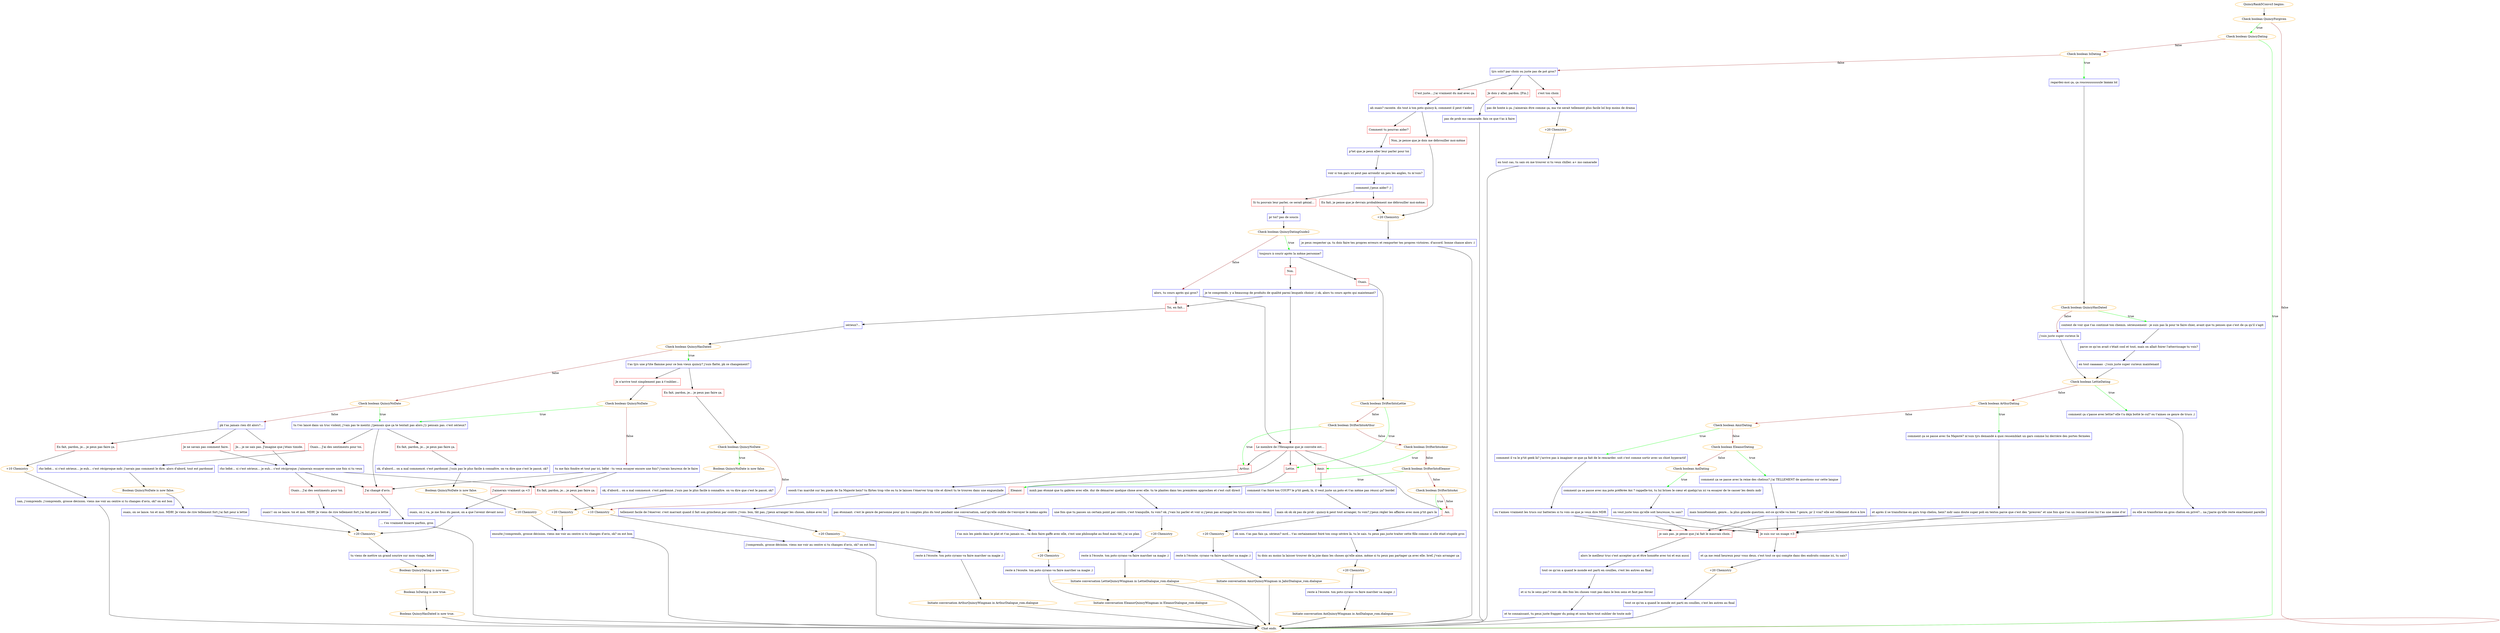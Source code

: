 digraph {
	"QuincyRank5Convo3 begins." [color=orange];
		"QuincyRank5Convo3 begins." -> j2951068974;
	j2951068974 [label="Check boolean QuincyForgiven",color=orange];
		j2951068974 -> j3209672370 [label=true,color=green];
		j2951068974 -> "Chat ends." [label=false,color=brown];
	j3209672370 [label="Check boolean QuincyDating",color=orange];
		j3209672370 -> "Chat ends." [label=true,color=green];
		j3209672370 -> j4264167688 [label=false,color=brown];
	"Chat ends." [color=orange];
	j4264167688 [label="Check boolean IsDating",color=orange];
		j4264167688 -> j2618601281 [label=true,color=green];
		j4264167688 -> j3269244600 [label=false,color=brown];
	j2618601281 [label="regardez-moi ça, ça roucouuuuuuule lààààà lol",shape=box,color=blue];
		j2618601281 -> j112189153;
	j3269244600 [label="tjrs solo? par choix ou juste pas de pot gros?",shape=box,color=blue];
		j3269244600 -> j2742414960;
		j3269244600 -> j1607336630;
		j3269244600 -> j2992013101;
	j112189153 [label="Check boolean QuincyHasDated",color=orange];
		j112189153 -> j2241211393 [label=true,color=green];
		j112189153 -> j1542135395 [label=false,color=brown];
	j2742414960 [label="c'est ton choix",shape=box,color=red];
		j2742414960 -> j3270702319;
	j1607336630 [label="C'est juste... j'ai vraiment du mal avec ça.",shape=box,color=red];
		j1607336630 -> j2693224772;
	j2992013101 [label="Je dois y aller, pardon. [Fin.]",shape=box,color=red];
		j2992013101 -> j4175864762;
	j2241211393 [label="content de voir que t'as continué ton chemin. sérieusement - je suis pas là pour te faire chier, avant que tu penses que c'est de ça qu'il s'agit",shape=box,color=blue];
		j2241211393 -> j3992630651;
	j1542135395 [label="j'suis juste super curieux là",shape=box,color=blue];
		j1542135395 -> j1775695868;
	j3270702319 [label="pas de honte à ça. j'aimerais être comme ça, ma vie serait tellement plus facile lol bcp moins de drama",shape=box,color=blue];
		j3270702319 -> j1043710253;
	j2693224772 [label="ah ouais? raconte. dis tout à ton poto quincy-k, comment il peut t'aider",shape=box,color=blue];
		j2693224772 -> j3917555919;
		j2693224772 -> j3379278755;
	j4175864762 [label="pas de prob mo camarade. fais ce que t'as à faire",shape=box,color=blue];
		j4175864762 -> "Chat ends.";
	j3992630651 [label="parce ce qu'on avait c'était cool et tout, mais on allait foirer l'atterrissage tu vois?",shape=box,color=blue];
		j3992630651 -> j3260526625;
	j1775695868 [label="Check boolean LettieDating",color=orange];
		j1775695868 -> j1784432320 [label=true,color=green];
		j1775695868 -> j3168842779 [label=false,color=brown];
	j1043710253 [label="+20 Chemistry",color=orange];
		j1043710253 -> j4063672469;
	j3917555919 [label="Comment tu pourras aider?",shape=box,color=red];
		j3917555919 -> j792441256;
	j3379278755 [label="Non, je pense que je dois me débrouiller moi-même",shape=box,color=red];
		j3379278755 -> j2790000146;
	j3260526625 [label="en tout caaaaaas - j'suis juste super curieux maintenant",shape=box,color=blue];
		j3260526625 -> j1775695868;
	j1784432320 [label="comment ça s'passe avec lettie? elle t'a déjà botté le cul? ou t'aimes ce genre de trucs ;)",shape=box,color=blue];
		j1784432320 -> j3470638981;
	j3168842779 [label="Check boolean ArthurDating",color=orange];
		j3168842779 -> j1866990762 [label=true,color=green];
		j3168842779 -> j3271929692 [label=false,color=brown];
	j4063672469 [label="en tout cas, tu sais où me trouver si tu veux chiller. a+ mo camarade",shape=box,color=blue];
		j4063672469 -> "Chat ends.";
	j792441256 [label="p'tet que je peux aller leur parler pour toi",shape=box,color=blue];
		j792441256 -> j532474917;
	j2790000146 [label="+20 Chemistry",color=orange];
		j2790000146 -> j1957392316;
	j3470638981 [label="ou elle se transforme en gros chaton en privé?... na j'parie qu'elle reste exactement pareille",shape=box,color=blue];
		j3470638981 -> j2700423285;
		j3470638981 -> j3301599746;
	j1866990762 [label="comment ça se passe avec Sa Majesté? m'suis tjrs demandé à quoi ressemblait un gars comme lui derrière des portes fermées",shape=box,color=blue];
		j1866990762 -> j2356832244;
	j3271929692 [label="Check boolean AmirDating",color=orange];
		j3271929692 -> j3714233946 [label=true,color=green];
		j3271929692 -> j2641613073 [label=false,color=brown];
	j532474917 [label="voir si ton gars ici peut pas arrondir un peu les angles, tu m'suis?",shape=box,color=blue];
		j532474917 -> j265997835;
	j1957392316 [label="je peux respecter ça. tu dois faire tes propres erreurs et remporter tes propres victoires. d'accord. bonne chance alors :)",shape=box,color=blue];
		j1957392316 -> "Chat ends.";
	j2700423285 [label="Je suis sur un nuage <3",shape=box,color=red];
		j2700423285 -> j2139631259;
	j3301599746 [label="je sais pas. je pense que j'ai fait le mauvais choix.",shape=box,color=red];
		j3301599746 -> j1875615533;
	j2356832244 [label="et après il se transforme en gars trop chelou, hein? mdr sans doute super poli en textos parce que c'est des \"preuves\" et une fois que t'as un rencard avec lui t'as une mine d'or",shape=box,color=blue];
		j2356832244 -> j2700423285;
		j2356832244 -> j3301599746;
	j3714233946 [label="comment il va le p'tit geek là? j'arrive pas à imaginer ce que ça fait de le rencarder. soit c'est comme sortir avec un chiot hyperactif",shape=box,color=blue];
		j3714233946 -> j574620461;
	j2641613073 [label="Check boolean EleanorDating",color=orange];
		j2641613073 -> j2246194797 [label=true,color=green];
		j2641613073 -> j2260982675 [label=false,color=brown];
	j265997835 [label="comment j'peux aider? ;)",shape=box,color=blue];
		j265997835 -> j596480436;
		j265997835 -> j3143815696;
	j2139631259 [label="et ça me rend heureux pour vous deux. c'est tout ce qui compte dans des endroits comme ici, tu sais?",shape=box,color=blue];
		j2139631259 -> j1471397747;
	j1875615533 [label="alors le meilleur truc c'est accepter ça et être honnête avec toi et eux aussi",shape=box,color=blue];
		j1875615533 -> j4106417813;
	j574620461 [label="ou t'aimes vraiment les trucs sur batteries si tu vois ce que je veux dire MDR",shape=box,color=blue];
		j574620461 -> j2700423285;
		j574620461 -> j3301599746;
	j2246194797 [label="comment ça se passe avec la reine des chelous? j'ai TELLEMENT de questions sur cette langue ",shape=box,color=blue];
		j2246194797 -> j1251639572;
	j2260982675 [label="Check boolean AoiDating",color=orange];
		j2260982675 -> j3925190429 [label=true,color=green];
	j596480436 [label="Si tu pouvais leur parler, ce serait génial...",shape=box,color=red];
		j596480436 -> j1132509769;
	j3143815696 [label="En fait, je pense que je devrais probablement me débrouiller moi-même.",shape=box,color=red];
		j3143815696 -> j2790000146;
	j1471397747 [label="+20 Chemistry",color=orange];
		j1471397747 -> j3299485967;
	j4106417813 [label="tout ce qu'on a quand le monde est parti en couilles, c'est les autres au final",shape=box,color=blue];
		j4106417813 -> j1646338864;
	j1251639572 [label="mais honnêtement, genre... la plus grande question. est-ce qu'elle va bien ? genre, pr 2 vrai? elle est tellement dure à lire",shape=box,color=blue];
		j1251639572 -> j2700423285;
		j1251639572 -> j3301599746;
	j3925190429 [label="comment ça se passe avec ma pote préférée Aoi ? rappelle-toi, tu lui brises le cœur et quelqu'un ici va essayer de te casser les dents mdr",shape=box,color=blue];
		j3925190429 -> j1867232415;
	j1132509769 [label="pr toi? pas de soucis",shape=box,color=blue];
		j1132509769 -> j2238688054;
	j3299485967 [label="tout ce qu'on a quand le monde est parti en couilles, c'est les autres au final",shape=box,color=blue];
		j3299485967 -> "Chat ends.";
	j1646338864 [label="et si tu le sens pas? c'est ok. des fois les choses vont pas dans le bon sens et faut pas forcer",shape=box,color=blue];
		j1646338864 -> j3358546171;
	j1867232415 [label="on veut juste tous qu'elle soit heureuse, tu sais?",shape=box,color=blue];
		j1867232415 -> j2700423285;
		j1867232415 -> j3301599746;
	j2238688054 [label="Check boolean QuincyDatingGuide2",color=orange];
		j2238688054 -> j2058389896 [label=true,color=green];
		j2238688054 -> j965872799 [label=false,color=brown];
	j3358546171 [label="et te connaissant, tu peux juste frapper du poing et nous faire tout oublier de toute mdr",shape=box,color=blue];
		j3358546171 -> "Chat ends.";
	j2058389896 [label="toujours à courir après la même personne?",shape=box,color=blue];
		j2058389896 -> j340919762;
		j2058389896 -> j1168971365;
	j965872799 [label="alors, tu cours après qui gros?",shape=box,color=blue];
		j965872799 -> j1619553329;
		j965872799 -> j2214504983;
	j340919762 [label="Non.",shape=box,color=red];
		j340919762 -> j1045526844;
	j1168971365 [label="Ouais.",shape=box,color=red];
		j1168971365 -> j3198534615;
	j1619553329 [label="Le membre de l'Hexagone que je convoite est...",shape=box,color=red];
		j1619553329 -> j61924289;
		j1619553329 -> j695404753;
		j1619553329 -> j2474561226;
		j1619553329 -> j2729615107;
		j1619553329 -> j717583235;
	j2214504983 [label="Toi, en fait...",shape=box,color=red];
		j2214504983 -> j2854210804;
	j1045526844 [label="je te comprends. y a beaucoup de produits de qualité parmi lesquels choisir ;) ok, alors tu cours après qui maintenant?",shape=box,color=blue];
		j1045526844 -> j1619553329;
		j1045526844 -> j2214504983;
	j3198534615 [label="Check boolean DrifterIntoLettie",color=orange];
		j3198534615 -> j61924289 [label=true,color=green];
		j3198534615 -> j1481036599 [label=false,color=brown];
	j61924289 [label="Lettie.",shape=box,color=red];
		j61924289 -> j809181485;
	j695404753 [label="Arthur.",shape=box,color=red];
		j695404753 -> j136807970;
	j2474561226 [label="Amir.",shape=box,color=red];
		j2474561226 -> j3763278033;
	j2729615107 [label="Eleanor.",shape=box,color=red];
		j2729615107 -> j3294103363;
	j717583235 [label="Aoi.",shape=box,color=red];
		j717583235 -> j1766122516;
	j2854210804 [label="sérieux?...",shape=box,color=blue];
		j2854210804 -> j2521049982;
	j1481036599 [label="Check boolean DrifterIntoArthur",color=orange];
		j1481036599 -> j695404753 [label=true,color=green];
		j1481036599 -> j2762540437 [label=false,color=brown];
	j809181485 [label="mmh pas étonné que tu galères avec elle. dur de démarrer quelque chose avec elle. tu te plantes dans tes premières approches et c'est cuit direct",shape=box,color=blue];
		j809181485 -> j10468979;
	j136807970 [label="ooooh t'as marché sur les pieds de Sa Majesté hein? tu flirtes trop vite ou tu le laisses t'énerver trop vite et direct tu te trouves dans une engueulade",shape=box,color=blue];
		j136807970 -> j2698085063;
	j3763278033 [label="comment t'as foiré ton COUP? le p'tit geek, là, il veut juste un poto et t'as même pas réussi ça? bordel",shape=box,color=blue];
		j3763278033 -> j4094735696;
	j3294103363 [label="pas étonnant. c'est le genre de personne pour qui tu comptes plus du tout pendant une conversation, sauf qu'elle oublie de t'envoyer le mémo après",shape=box,color=blue];
		j3294103363 -> j959608865;
	j1766122516 [label="oh non. t'as pas fais ça. sérieux? mrd... t'as certainement foiré ton coup sévère là. tu le sais. tu peux pas juste traiter cette fille comme si elle était stupide gros",shape=box,color=blue];
		j1766122516 -> j3531516821;
	j2521049982 [label="Check boolean QuincyHasDated",color=orange];
		j2521049982 -> j3481863934 [label=true,color=green];
		j2521049982 -> j931455432 [label=false,color=brown];
	j2762540437 [label="Check boolean DrifterIntoAmir",color=orange];
		j2762540437 -> j2474561226 [label=true,color=green];
		j2762540437 -> j18030657 [label=false,color=brown];
	j10468979 [label="une fois que tu passes un certain point par contre, c'est tranquille, tu vois? ok. j'vais lui parler et voir si j'peux pas arranger les trucs entre vous deux",shape=box,color=blue];
		j10468979 -> j426075808;
	j2698085063 [label="tellement facile de l'énerver. c'est marrant quand il fait son grincheux par contre. j'vois. bon, tkt pas, j'peux arranger les choses, même avec lui",shape=box,color=blue];
		j2698085063 -> j3088064453;
	j4094735696 [label="mais ok ok ok pas de prob'. quincy-k peut tout arranger, tu vois? j'peux régler les affaires avec mon p'tit gars là",shape=box,color=blue];
		j4094735696 -> j1140469186;
	j959608865 [label="t'as mis les pieds dans le plat et t'as jamais su... tu dois faire gaffe avec elle, c'est une philosophe au fond mais tkt, j'ai un plan",shape=box,color=blue];
		j959608865 -> j3050467210;
	j3531516821 [label="tu dois au moins la laisser trouver de la joie dans les choses qu'elle aime, même si tu peux pas partager ça avec elle. bref, j'vais arranger ça",shape=box,color=blue];
		j3531516821 -> j1969683785;
	j3481863934 [label="t'as tjrs une p'tite flamme pour ce bon vieux quincy? j'suis flatté, pk ce changement?",shape=box,color=blue];
		j3481863934 -> j2529776244;
		j3481863934 -> j2215086897;
	j931455432 [label="Check boolean QuincyNoDate",color=orange];
		j931455432 -> j854563888 [label=true,color=green];
		j931455432 -> j528781924 [label=false,color=brown];
	j18030657 [label="Check boolean DrifterIntoEleanor",color=orange];
		j18030657 -> j2729615107 [label=true,color=green];
		j18030657 -> j1008457125 [label=false,color=brown];
	j426075808 [label="+20 Chemistry",color=orange];
		j426075808 -> j945560323;
	j3088064453 [label="+20 Chemistry",color=orange];
		j3088064453 -> j2245998776;
	j1140469186 [label="+20 Chemistry",color=orange];
		j1140469186 -> j3666139222;
	j3050467210 [label="+20 Chemistry",color=orange];
		j3050467210 -> j3602847062;
	j1969683785 [label="+20 Chemistry",color=orange];
		j1969683785 -> j2366396144;
	j2529776244 [label="Je n'arrive tout simplement pas à t'oublier...",shape=box,color=red];
		j2529776244 -> j459811191;
	j2215086897 [label="En fait, pardon, je... je peux pas faire ça.",shape=box,color=red];
		j2215086897 -> j1812051425;
	j854563888 [label="tu t'es lancé dans un truc violent, j'vais pas te mentir. j'pensais que ça te tentait pas alors j'y pensais pas. c'est sérieux?",shape=box,color=blue];
		j854563888 -> j1757200228;
		j854563888 -> j323312647;
		j854563888 -> j1294958809;
	j528781924 [label="pk t'as jamais rien dit alors?...",shape=box,color=blue];
		j528781924 -> j3075114674;
		j528781924 -> j2625110002;
		j528781924 -> j2410037958;
	j1008457125 [label="Check boolean DrifterIntoAoi",color=orange];
		j1008457125 -> j717583235 [label=true,color=green];
		j1008457125 -> j717583235 [label=false,color=brown];
	j945560323 [label="reste à l'écoute. ton poto cyrano va faire marcher sa magie ;)",shape=box,color=blue];
		j945560323 -> "Initiate conversation LettieQuincyWingman in LettieDialogue_rom.dialogue";
	j2245998776 [label="reste à l'écoute. ton poto cyrano va faire marcher sa magie ;)",shape=box,color=blue];
		j2245998776 -> "Initiate conversation ArthurQuincyWingman in ArthurDialogue_rom.dialogue";
	j3666139222 [label="reste à l'écoute. cyrano va faire marcher sa magie ;)",shape=box,color=blue];
		j3666139222 -> "Initiate conversation AmirQuincyWingman in JabirDialogue_rom.dialogue";
	j3602847062 [label="reste à l'écoute. ton poto cyrano va faire marcher sa magie ;)",shape=box,color=blue];
		j3602847062 -> "Initiate conversation EleanorQuincyWingman in EleanorDialogue_rom.dialogue";
	j2366396144 [label="reste à l'écoute. ton poto cyrano va faire marcher sa magie ;)",shape=box,color=blue];
		j2366396144 -> "Initiate conversation AoiQuincyWingman in AoiDialogue_rom.dialogue";
	j459811191 [label="Check boolean QuincyNoDate",color=orange];
		j459811191 -> j854563888 [label=true,color=green];
		j459811191 -> j2319677527 [label=false,color=brown];
	j1812051425 [label="Check boolean QuincyNoDate",color=orange];
		j1812051425 -> j1914301060 [label=true,color=green];
		j1812051425 -> j4052845020 [label=false,color=brown];
	j1757200228 [label="Ouais... J'ai des sentiments pour toi.",shape=box,color=red];
		j1757200228 -> j560892896;
	j323312647 [label="En fait, pardon, je... je peux pas faire ça.",shape=box,color=red];
		j323312647 -> j1647661823;
	j1294958809 [label="J'ai changé d'avis.",shape=box,color=red];
		j1294958809 -> j2706410128;
	j3075114674 [label="Je... je ne sais pas. J'imagine que j'étais timide.",shape=box,color=red];
		j3075114674 -> j2952889046;
	j2625110002 [label="Je ne savais pas comment faire.",shape=box,color=red];
		j2625110002 -> j2952889046;
	j2410037958 [label="En fait, pardon, je... je peux pas faire ça.",shape=box,color=red];
		j2410037958 -> j150169607;
	"Initiate conversation LettieQuincyWingman in LettieDialogue_rom.dialogue" [label="Initiate conversation LettieQuincyWingman in LettieDialogue_rom.dialogue",color=orange];
		"Initiate conversation LettieQuincyWingman in LettieDialogue_rom.dialogue" -> "Chat ends.";
	"Initiate conversation ArthurQuincyWingman in ArthurDialogue_rom.dialogue" [label="Initiate conversation ArthurQuincyWingman in ArthurDialogue_rom.dialogue",color=orange];
		"Initiate conversation ArthurQuincyWingman in ArthurDialogue_rom.dialogue" -> "Chat ends.";
	"Initiate conversation AmirQuincyWingman in JabirDialogue_rom.dialogue" [label="Initiate conversation AmirQuincyWingman in JabirDialogue_rom.dialogue",color=orange];
		"Initiate conversation AmirQuincyWingman in JabirDialogue_rom.dialogue" -> "Chat ends.";
	"Initiate conversation EleanorQuincyWingman in EleanorDialogue_rom.dialogue" [label="Initiate conversation EleanorQuincyWingman in EleanorDialogue_rom.dialogue",color=orange];
		"Initiate conversation EleanorQuincyWingman in EleanorDialogue_rom.dialogue" -> "Chat ends.";
	"Initiate conversation AoiQuincyWingman in AoiDialogue_rom.dialogue" [label="Initiate conversation AoiQuincyWingman in AoiDialogue_rom.dialogue",color=orange];
		"Initiate conversation AoiQuincyWingman in AoiDialogue_rom.dialogue" -> "Chat ends.";
	j2319677527 [label="tu me fais fondre et tout par ici, bébé - tu veux essayer encore une fois? j'serais heureux de le faire",shape=box,color=blue];
		j2319677527 -> j1215614432;
		j2319677527 -> j1278755840;
		j2319677527 -> j1294958809;
	j1914301060 [label="Boolean QuincyNoDate is now false.",color=orange];
		j1914301060 -> j1914101176;
	j4052845020 [label="+10 Chemistry",color=orange];
		j4052845020 -> j3114928835;
	j560892896 [label="rho bébé... si c'est sérieux... je euh... c'est réciproque mdr. j'savais pas comment le dire. alors d'abord, tout est pardonné",shape=box,color=blue];
		j560892896 -> j3275418895;
	j1647661823 [label="ok, d'abord... on a mal commencé. c'est pardonné. j'suis pas le plus facile à connaître. on va dire que c'est le passé, ok?",shape=box,color=blue];
		j1647661823 -> j1488189029;
	j2706410128 [label="... t'es vraiment bizarre parfois, gros",shape=box,color=blue];
		j2706410128 -> "Chat ends.";
	j2952889046 [label="rho bébé... si c'est sérieux... je euh... c'est réciproque. j'aimerais essayer encore une fois si tu veux",shape=box,color=blue];
		j2952889046 -> j3303595501;
		j2952889046 -> j1278755840;
		j2952889046 -> j1294958809;
	j150169607 [label="+10 Chemistry",color=orange];
		j150169607 -> j1078438892;
	j1215614432 [label="J'aimerais vraiment ça <3",shape=box,color=red];
		j1215614432 -> j1902371765;
	j1278755840 [label="En fait, pardon, je... je peux pas faire ça.",shape=box,color=red];
		j1278755840 -> j4052845020;
	j1914101176 [label="ok, d'abord... on a mal commencé. c'est pardonné. j'suis pas le plus facile à connaître. on va dire que c'est le passé, ok?",shape=box,color=blue];
		j1914101176 -> j4147627036;
	j3114928835 [label="j'comprends, grosse décision. viens me voir au centre si tu changes d'avis, ok? on est bon",shape=box,color=blue];
		j3114928835 -> "Chat ends.";
	j3275418895 [label="Boolean QuincyNoDate is now false.",color=orange];
		j3275418895 -> j2193681757;
	j1488189029 [label="Boolean QuincyNoDate is now false.",color=orange];
		j1488189029 -> j3567166205;
	j3303595501 [label="Ouais... J'ai des sentiments pour toi.",shape=box,color=red];
		j3303595501 -> j2997628573;
	j1078438892 [label="nan, j'comprends. j'comprends, grosse décision. viens me voir au centre si tu changes d'avis, ok? on est bon",shape=box,color=blue];
		j1078438892 -> "Chat ends.";
	j1902371765 [label="ouais, on y va. je me fous du passé, on a que l'avenir devant nous",shape=box,color=blue];
		j1902371765 -> j271901661;
	j4147627036 [label="+20 Chemistry",color=orange];
		j4147627036 -> j1198133989;
	j2193681757 [label="ouais, on se lance. toi et moi. MDR! Je viens de rire tellement fort j'ai fait peur à lettie",shape=box,color=blue];
		j2193681757 -> j271901661;
	j3567166205 [label="+10 Chemistry",color=orange];
		j3567166205 -> j1198133989;
	j2997628573 [label="ouais!! on se lance. toi et moi. MDR! Je viens de rire tellement fort j'ai fait peur à lettie",shape=box,color=blue];
		j2997628573 -> j271901661;
	j271901661 [label="+20 Chemistry",color=orange];
		j271901661 -> j209273929;
	j1198133989 [label="ensuite j'comprends, grosse décision. viens me voir au centre si tu changes d'avis, ok? on est bon",shape=box,color=blue];
		j1198133989 -> "Chat ends.";
	j209273929 [label="tu viens de mettre un grand sourire sur mon visage, bébé",shape=box,color=blue];
		j209273929 -> j505928050;
	j505928050 [label="Boolean QuincyDating is now true.",color=orange];
		j505928050 -> j2476452017;
	j2476452017 [label="Boolean IsDating is now true.",color=orange];
		j2476452017 -> j2730872079;
	j2730872079 [label="Boolean QuincyHasDated is now true.",color=orange];
		j2730872079 -> "Chat ends.";
}